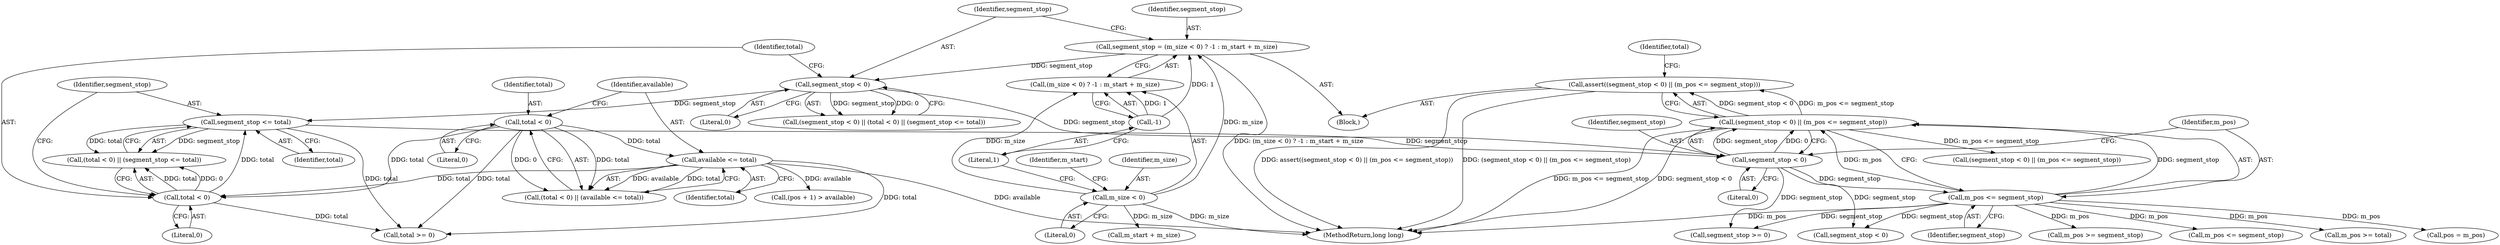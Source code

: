 digraph "1_Android_04839626ed859623901ebd3a5fd483982186b59d_189@API" {
"1000168" [label="(Call,assert((segment_stop < 0) || (m_pos <= segment_stop)))"];
"1000169" [label="(Call,(segment_stop < 0) || (m_pos <= segment_stop))"];
"1000170" [label="(Call,segment_stop < 0)"];
"1000158" [label="(Call,segment_stop < 0)"];
"1000145" [label="(Call,segment_stop = (m_size < 0) ? -1 : m_start + m_size)"];
"1000151" [label="(Call,-1)"];
"1000148" [label="(Call,m_size < 0)"];
"1000165" [label="(Call,segment_stop <= total)"];
"1000162" [label="(Call,total < 0)"];
"1000138" [label="(Call,total < 0)"];
"1000141" [label="(Call,available <= total)"];
"1000173" [label="(Call,m_pos <= segment_stop)"];
"1000160" [label="(Literal,0)"];
"1000166" [label="(Identifier,segment_stop)"];
"1000119" [label="(Block,)"];
"1000157" [label="(Call,(segment_stop < 0) || (total < 0) || (segment_stop <= total))"];
"1000138" [label="(Call,total < 0)"];
"1000150" [label="(Literal,0)"];
"1000197" [label="(Call,pos = m_pos)"];
"1000158" [label="(Call,segment_stop < 0)"];
"1000163" [label="(Identifier,total)"];
"1000146" [label="(Identifier,segment_stop)"];
"1000546" [label="(Call,(segment_stop < 0) || (m_pos <= segment_stop))"];
"1000161" [label="(Call,(total < 0) || (segment_stop <= total))"];
"1000142" [label="(Identifier,available)"];
"1000175" [label="(Identifier,segment_stop)"];
"1000162" [label="(Call,total < 0)"];
"1000169" [label="(Call,(segment_stop < 0) || (m_pos <= segment_stop))"];
"1000189" [label="(Call,segment_stop >= 0)"];
"1000148" [label="(Call,m_size < 0)"];
"1000192" [label="(Call,m_pos >= segment_stop)"];
"1000170" [label="(Call,segment_stop < 0)"];
"1000165" [label="(Call,segment_stop <= total)"];
"1000168" [label="(Call,assert((segment_stop < 0) || (m_pos <= segment_stop)))"];
"1000140" [label="(Literal,0)"];
"1000143" [label="(Identifier,total)"];
"1000181" [label="(Identifier,total)"];
"1000154" [label="(Identifier,m_start)"];
"1000550" [label="(Call,m_pos <= segment_stop)"];
"1000167" [label="(Identifier,total)"];
"1000205" [label="(Call,(pos + 1) > available)"];
"1000159" [label="(Identifier,segment_stop)"];
"1000174" [label="(Identifier,m_pos)"];
"1000547" [label="(Call,segment_stop < 0)"];
"1000567" [label="(MethodReturn,long long)"];
"1000149" [label="(Identifier,m_size)"];
"1000164" [label="(Literal,0)"];
"1000172" [label="(Literal,0)"];
"1000141" [label="(Call,available <= total)"];
"1000173" [label="(Call,m_pos <= segment_stop)"];
"1000153" [label="(Call,m_start + m_size)"];
"1000147" [label="(Call,(m_size < 0) ? -1 : m_start + m_size)"];
"1000151" [label="(Call,-1)"];
"1000145" [label="(Call,segment_stop = (m_size < 0) ? -1 : m_start + m_size)"];
"1000180" [label="(Call,total >= 0)"];
"1000183" [label="(Call,m_pos >= total)"];
"1000152" [label="(Literal,1)"];
"1000139" [label="(Identifier,total)"];
"1000137" [label="(Call,(total < 0) || (available <= total))"];
"1000171" [label="(Identifier,segment_stop)"];
"1000168" -> "1000119"  [label="AST: "];
"1000168" -> "1000169"  [label="CFG: "];
"1000169" -> "1000168"  [label="AST: "];
"1000181" -> "1000168"  [label="CFG: "];
"1000168" -> "1000567"  [label="DDG: assert((segment_stop < 0) || (m_pos <= segment_stop))"];
"1000168" -> "1000567"  [label="DDG: (segment_stop < 0) || (m_pos <= segment_stop)"];
"1000169" -> "1000168"  [label="DDG: segment_stop < 0"];
"1000169" -> "1000168"  [label="DDG: m_pos <= segment_stop"];
"1000169" -> "1000170"  [label="CFG: "];
"1000169" -> "1000173"  [label="CFG: "];
"1000170" -> "1000169"  [label="AST: "];
"1000173" -> "1000169"  [label="AST: "];
"1000169" -> "1000567"  [label="DDG: m_pos <= segment_stop"];
"1000169" -> "1000567"  [label="DDG: segment_stop < 0"];
"1000170" -> "1000169"  [label="DDG: segment_stop"];
"1000170" -> "1000169"  [label="DDG: 0"];
"1000173" -> "1000169"  [label="DDG: m_pos"];
"1000173" -> "1000169"  [label="DDG: segment_stop"];
"1000169" -> "1000546"  [label="DDG: m_pos <= segment_stop"];
"1000170" -> "1000172"  [label="CFG: "];
"1000171" -> "1000170"  [label="AST: "];
"1000172" -> "1000170"  [label="AST: "];
"1000174" -> "1000170"  [label="CFG: "];
"1000158" -> "1000170"  [label="DDG: segment_stop"];
"1000165" -> "1000170"  [label="DDG: segment_stop"];
"1000170" -> "1000173"  [label="DDG: segment_stop"];
"1000170" -> "1000189"  [label="DDG: segment_stop"];
"1000170" -> "1000547"  [label="DDG: segment_stop"];
"1000158" -> "1000157"  [label="AST: "];
"1000158" -> "1000160"  [label="CFG: "];
"1000159" -> "1000158"  [label="AST: "];
"1000160" -> "1000158"  [label="AST: "];
"1000163" -> "1000158"  [label="CFG: "];
"1000157" -> "1000158"  [label="CFG: "];
"1000158" -> "1000157"  [label="DDG: segment_stop"];
"1000158" -> "1000157"  [label="DDG: 0"];
"1000145" -> "1000158"  [label="DDG: segment_stop"];
"1000158" -> "1000165"  [label="DDG: segment_stop"];
"1000145" -> "1000119"  [label="AST: "];
"1000145" -> "1000147"  [label="CFG: "];
"1000146" -> "1000145"  [label="AST: "];
"1000147" -> "1000145"  [label="AST: "];
"1000159" -> "1000145"  [label="CFG: "];
"1000145" -> "1000567"  [label="DDG: (m_size < 0) ? -1 : m_start + m_size"];
"1000151" -> "1000145"  [label="DDG: 1"];
"1000148" -> "1000145"  [label="DDG: m_size"];
"1000151" -> "1000147"  [label="AST: "];
"1000151" -> "1000152"  [label="CFG: "];
"1000152" -> "1000151"  [label="AST: "];
"1000147" -> "1000151"  [label="CFG: "];
"1000151" -> "1000147"  [label="DDG: 1"];
"1000148" -> "1000147"  [label="AST: "];
"1000148" -> "1000150"  [label="CFG: "];
"1000149" -> "1000148"  [label="AST: "];
"1000150" -> "1000148"  [label="AST: "];
"1000152" -> "1000148"  [label="CFG: "];
"1000154" -> "1000148"  [label="CFG: "];
"1000148" -> "1000567"  [label="DDG: m_size"];
"1000148" -> "1000147"  [label="DDG: m_size"];
"1000148" -> "1000153"  [label="DDG: m_size"];
"1000165" -> "1000161"  [label="AST: "];
"1000165" -> "1000167"  [label="CFG: "];
"1000166" -> "1000165"  [label="AST: "];
"1000167" -> "1000165"  [label="AST: "];
"1000161" -> "1000165"  [label="CFG: "];
"1000165" -> "1000161"  [label="DDG: segment_stop"];
"1000165" -> "1000161"  [label="DDG: total"];
"1000162" -> "1000165"  [label="DDG: total"];
"1000165" -> "1000180"  [label="DDG: total"];
"1000162" -> "1000161"  [label="AST: "];
"1000162" -> "1000164"  [label="CFG: "];
"1000163" -> "1000162"  [label="AST: "];
"1000164" -> "1000162"  [label="AST: "];
"1000166" -> "1000162"  [label="CFG: "];
"1000161" -> "1000162"  [label="CFG: "];
"1000162" -> "1000161"  [label="DDG: total"];
"1000162" -> "1000161"  [label="DDG: 0"];
"1000138" -> "1000162"  [label="DDG: total"];
"1000141" -> "1000162"  [label="DDG: total"];
"1000162" -> "1000180"  [label="DDG: total"];
"1000138" -> "1000137"  [label="AST: "];
"1000138" -> "1000140"  [label="CFG: "];
"1000139" -> "1000138"  [label="AST: "];
"1000140" -> "1000138"  [label="AST: "];
"1000142" -> "1000138"  [label="CFG: "];
"1000137" -> "1000138"  [label="CFG: "];
"1000138" -> "1000137"  [label="DDG: total"];
"1000138" -> "1000137"  [label="DDG: 0"];
"1000138" -> "1000141"  [label="DDG: total"];
"1000138" -> "1000180"  [label="DDG: total"];
"1000141" -> "1000137"  [label="AST: "];
"1000141" -> "1000143"  [label="CFG: "];
"1000142" -> "1000141"  [label="AST: "];
"1000143" -> "1000141"  [label="AST: "];
"1000137" -> "1000141"  [label="CFG: "];
"1000141" -> "1000567"  [label="DDG: available"];
"1000141" -> "1000137"  [label="DDG: available"];
"1000141" -> "1000137"  [label="DDG: total"];
"1000141" -> "1000180"  [label="DDG: total"];
"1000141" -> "1000205"  [label="DDG: available"];
"1000173" -> "1000175"  [label="CFG: "];
"1000174" -> "1000173"  [label="AST: "];
"1000175" -> "1000173"  [label="AST: "];
"1000173" -> "1000567"  [label="DDG: m_pos"];
"1000173" -> "1000183"  [label="DDG: m_pos"];
"1000173" -> "1000189"  [label="DDG: segment_stop"];
"1000173" -> "1000192"  [label="DDG: m_pos"];
"1000173" -> "1000197"  [label="DDG: m_pos"];
"1000173" -> "1000547"  [label="DDG: segment_stop"];
"1000173" -> "1000550"  [label="DDG: m_pos"];
}
